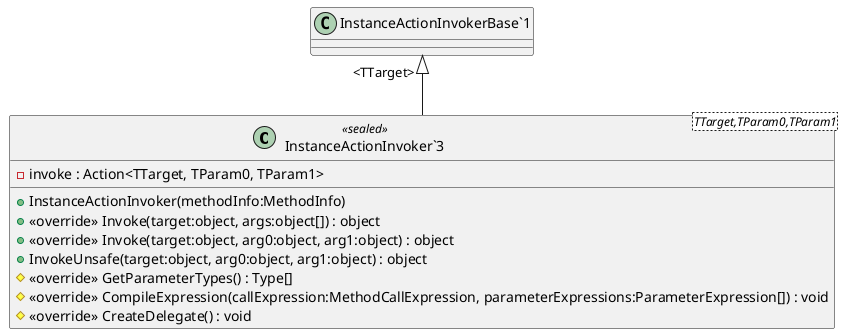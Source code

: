 @startuml
class "InstanceActionInvoker`3"<TTarget,TParam0,TParam1> <<sealed>> {
    + InstanceActionInvoker(methodInfo:MethodInfo)
    - invoke : Action<TTarget, TParam0, TParam1>
    + <<override>> Invoke(target:object, args:object[]) : object
    + <<override>> Invoke(target:object, arg0:object, arg1:object) : object
    + InvokeUnsafe(target:object, arg0:object, arg1:object) : object
    # <<override>> GetParameterTypes() : Type[]
    # <<override>> CompileExpression(callExpression:MethodCallExpression, parameterExpressions:ParameterExpression[]) : void
    # <<override>> CreateDelegate() : void
}
"InstanceActionInvokerBase`1" "<TTarget>" <|-- "InstanceActionInvoker`3"
@enduml
